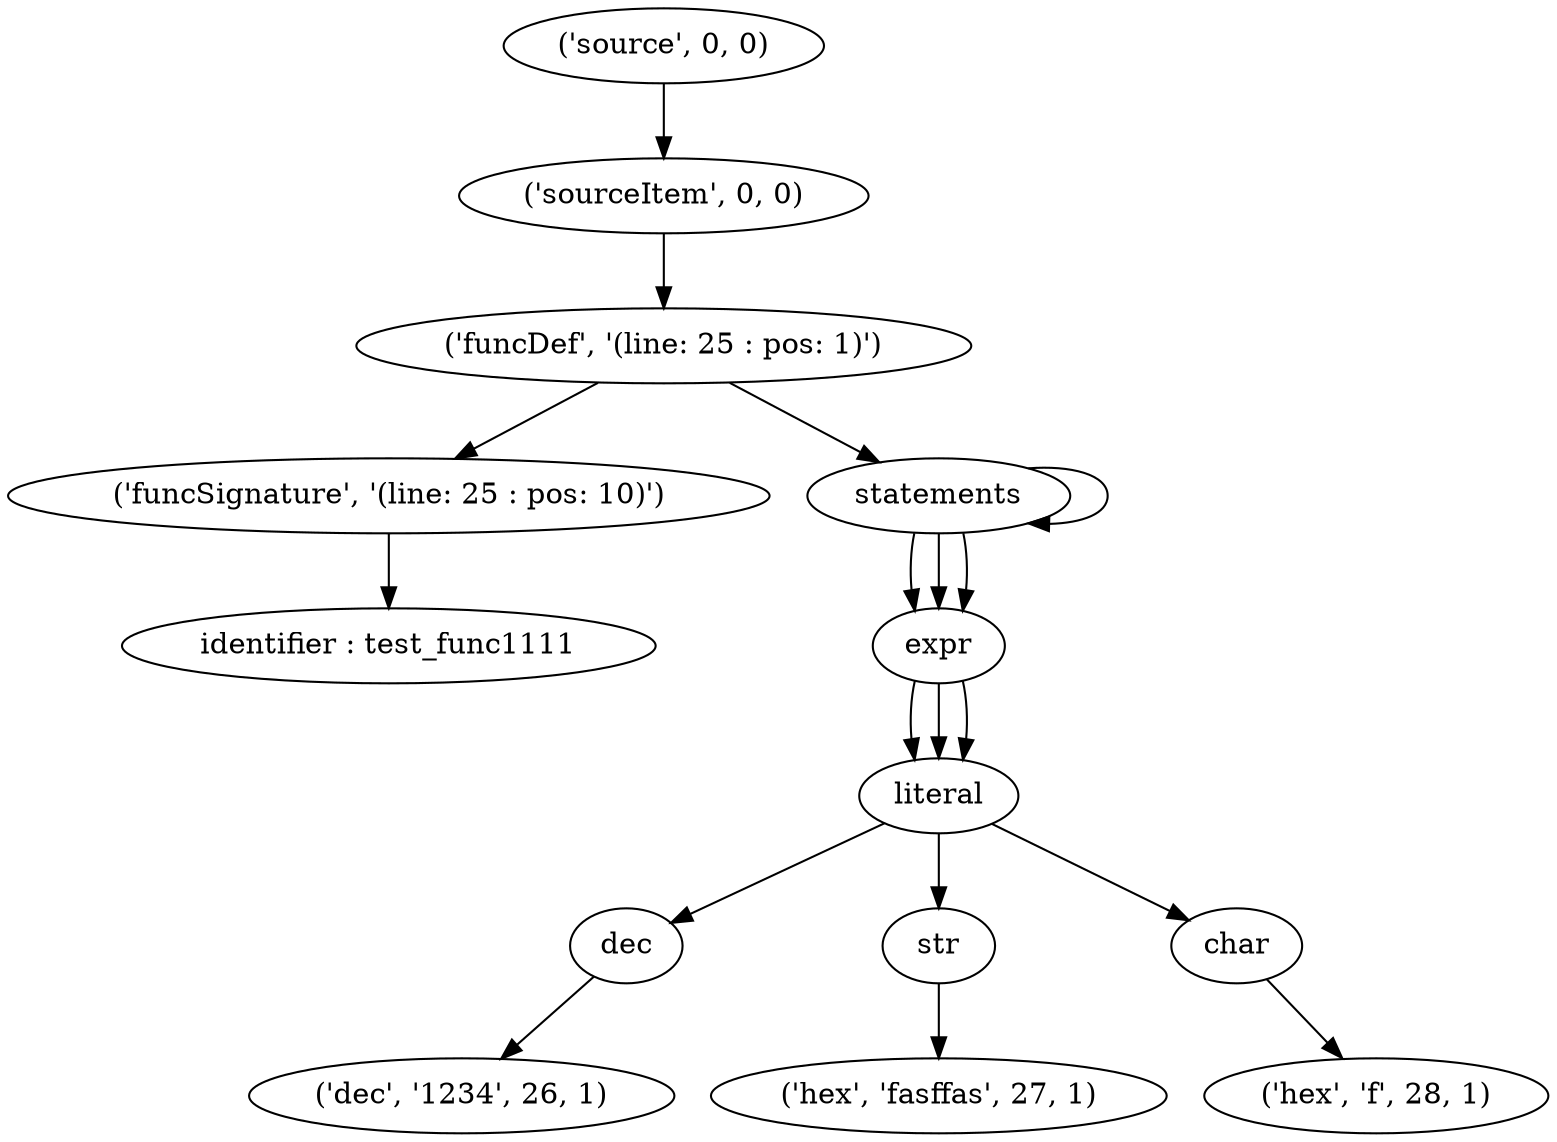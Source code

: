digraph tree {
    "('source', 0, 0)";
    "('sourceItem', 0, 0)";
    "('funcDef', '(line: 25 : pos: 1)')";
    "('funcSignature', '(line: 25 : pos: 10)')";
    "identifier : test_func1111";
    "statements";
    "statements";
    "expr";
    "literal";
    "dec";
    "('dec', '1234', 26, 1)";
    "expr";
    "literal";
    "str";
    "('hex', 'fasffas', 27, 1)";
    "expr";
    "literal";
    "char";
    "('hex', 'f', 28, 1)";
    "('source', 0, 0)" -> "('sourceItem', 0, 0)";
    "('sourceItem', 0, 0)" -> "('funcDef', '(line: 25 : pos: 1)')";
    "('funcDef', '(line: 25 : pos: 1)')" -> "('funcSignature', '(line: 25 : pos: 10)')";
    "('funcDef', '(line: 25 : pos: 1)')" -> "statements";
    "('funcSignature', '(line: 25 : pos: 10)')" -> "identifier : test_func1111";
    "statements" -> "statements";
    "statements" -> "expr";
    "statements" -> "expr";
    "statements" -> "expr";
    "expr" -> "literal";
    "literal" -> "dec";
    "dec" -> "('dec', '1234', 26, 1)";
    "expr" -> "literal";
    "literal" -> "str";
    "str" -> "('hex', 'fasffas', 27, 1)";
    "expr" -> "literal";
    "literal" -> "char";
    "char" -> "('hex', 'f', 28, 1)";
}
